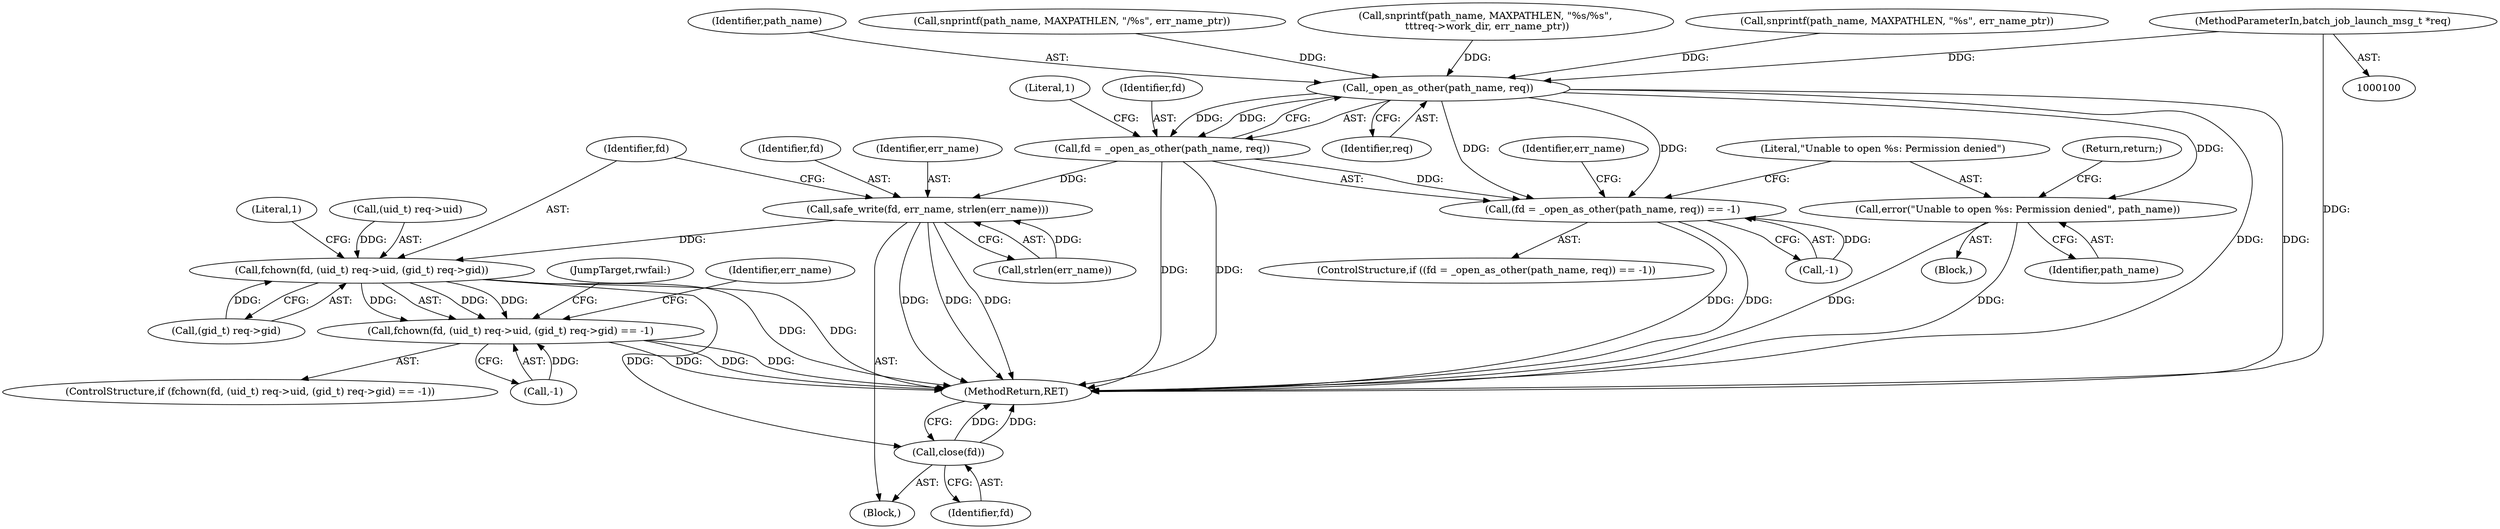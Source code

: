 digraph "0_slurm_92362a92fffe60187df61f99ab11c249d44120ee@pointer" {
"1000101" [label="(MethodParameterIn,batch_job_launch_msg_t *req)"];
"1000227" [label="(Call,_open_as_other(path_name, req))"];
"1000224" [label="(Call,(fd = _open_as_other(path_name, req)) == -1)"];
"1000225" [label="(Call,fd = _open_as_other(path_name, req))"];
"1000244" [label="(Call,safe_write(fd, err_name, strlen(err_name)))"];
"1000251" [label="(Call,fchown(fd, (uid_t) req->uid, (gid_t) req->gid))"];
"1000250" [label="(Call,fchown(fd, (uid_t) req->uid, (gid_t) req->gid) == -1)"];
"1000278" [label="(Call,close(fd))"];
"1000233" [label="(Call,error(\"Unable to open %s: Permission denied\", path_name))"];
"1000101" [label="(MethodParameterIn,batch_job_launch_msg_t *req)"];
"1000228" [label="(Identifier,path_name)"];
"1000246" [label="(Identifier,err_name)"];
"1000227" [label="(Call,_open_as_other(path_name, req))"];
"1000280" [label="(MethodReturn,RET)"];
"1000234" [label="(Literal,\"Unable to open %s: Permission denied\")"];
"1000245" [label="(Identifier,fd)"];
"1000229" [label="(Identifier,req)"];
"1000278" [label="(Call,close(fd))"];
"1000253" [label="(Call,(uid_t) req->uid)"];
"1000249" [label="(ControlStructure,if (fchown(fd, (uid_t) req->uid, (gid_t) req->gid) == -1))"];
"1000236" [label="(Return,return;)"];
"1000224" [label="(Call,(fd = _open_as_other(path_name, req)) == -1)"];
"1000226" [label="(Identifier,fd)"];
"1000218" [label="(Call,snprintf(path_name, MAXPATHLEN, \"/%s\", err_name_ptr))"];
"1000233" [label="(Call,error(\"Unable to open %s: Permission denied\", path_name))"];
"1000225" [label="(Call,fd = _open_as_other(path_name, req))"];
"1000277" [label="(JumpTarget,rwfail:)"];
"1000209" [label="(Call,snprintf(path_name, MAXPATHLEN, \"%s/%s\",\n \t\t\treq->work_dir, err_name_ptr))"];
"1000252" [label="(Identifier,fd)"];
"1000235" [label="(Identifier,path_name)"];
"1000244" [label="(Call,safe_write(fd, err_name, strlen(err_name)))"];
"1000267" [label="(Identifier,err_name)"];
"1000250" [label="(Call,fchown(fd, (uid_t) req->uid, (gid_t) req->gid) == -1)"];
"1000264" [label="(Literal,1)"];
"1000232" [label="(Block,)"];
"1000238" [label="(Identifier,err_name)"];
"1000258" [label="(Call,(gid_t) req->gid)"];
"1000199" [label="(Call,snprintf(path_name, MAXPATHLEN, \"%s\", err_name_ptr))"];
"1000231" [label="(Literal,1)"];
"1000230" [label="(Call,-1)"];
"1000247" [label="(Call,strlen(err_name))"];
"1000263" [label="(Call,-1)"];
"1000223" [label="(ControlStructure,if ((fd = _open_as_other(path_name, req)) == -1))"];
"1000103" [label="(Block,)"];
"1000279" [label="(Identifier,fd)"];
"1000251" [label="(Call,fchown(fd, (uid_t) req->uid, (gid_t) req->gid))"];
"1000101" -> "1000100"  [label="AST: "];
"1000101" -> "1000280"  [label="DDG: "];
"1000101" -> "1000227"  [label="DDG: "];
"1000227" -> "1000225"  [label="AST: "];
"1000227" -> "1000229"  [label="CFG: "];
"1000228" -> "1000227"  [label="AST: "];
"1000229" -> "1000227"  [label="AST: "];
"1000225" -> "1000227"  [label="CFG: "];
"1000227" -> "1000280"  [label="DDG: "];
"1000227" -> "1000280"  [label="DDG: "];
"1000227" -> "1000224"  [label="DDG: "];
"1000227" -> "1000224"  [label="DDG: "];
"1000227" -> "1000225"  [label="DDG: "];
"1000227" -> "1000225"  [label="DDG: "];
"1000209" -> "1000227"  [label="DDG: "];
"1000199" -> "1000227"  [label="DDG: "];
"1000218" -> "1000227"  [label="DDG: "];
"1000227" -> "1000233"  [label="DDG: "];
"1000224" -> "1000223"  [label="AST: "];
"1000224" -> "1000230"  [label="CFG: "];
"1000225" -> "1000224"  [label="AST: "];
"1000230" -> "1000224"  [label="AST: "];
"1000234" -> "1000224"  [label="CFG: "];
"1000238" -> "1000224"  [label="CFG: "];
"1000224" -> "1000280"  [label="DDG: "];
"1000224" -> "1000280"  [label="DDG: "];
"1000225" -> "1000224"  [label="DDG: "];
"1000230" -> "1000224"  [label="DDG: "];
"1000226" -> "1000225"  [label="AST: "];
"1000231" -> "1000225"  [label="CFG: "];
"1000225" -> "1000280"  [label="DDG: "];
"1000225" -> "1000280"  [label="DDG: "];
"1000225" -> "1000244"  [label="DDG: "];
"1000244" -> "1000103"  [label="AST: "];
"1000244" -> "1000247"  [label="CFG: "];
"1000245" -> "1000244"  [label="AST: "];
"1000246" -> "1000244"  [label="AST: "];
"1000247" -> "1000244"  [label="AST: "];
"1000252" -> "1000244"  [label="CFG: "];
"1000244" -> "1000280"  [label="DDG: "];
"1000244" -> "1000280"  [label="DDG: "];
"1000244" -> "1000280"  [label="DDG: "];
"1000247" -> "1000244"  [label="DDG: "];
"1000244" -> "1000251"  [label="DDG: "];
"1000251" -> "1000250"  [label="AST: "];
"1000251" -> "1000258"  [label="CFG: "];
"1000252" -> "1000251"  [label="AST: "];
"1000253" -> "1000251"  [label="AST: "];
"1000258" -> "1000251"  [label="AST: "];
"1000264" -> "1000251"  [label="CFG: "];
"1000251" -> "1000280"  [label="DDG: "];
"1000251" -> "1000280"  [label="DDG: "];
"1000251" -> "1000250"  [label="DDG: "];
"1000251" -> "1000250"  [label="DDG: "];
"1000251" -> "1000250"  [label="DDG: "];
"1000253" -> "1000251"  [label="DDG: "];
"1000258" -> "1000251"  [label="DDG: "];
"1000251" -> "1000278"  [label="DDG: "];
"1000250" -> "1000249"  [label="AST: "];
"1000250" -> "1000263"  [label="CFG: "];
"1000263" -> "1000250"  [label="AST: "];
"1000267" -> "1000250"  [label="CFG: "];
"1000277" -> "1000250"  [label="CFG: "];
"1000250" -> "1000280"  [label="DDG: "];
"1000250" -> "1000280"  [label="DDG: "];
"1000250" -> "1000280"  [label="DDG: "];
"1000263" -> "1000250"  [label="DDG: "];
"1000278" -> "1000103"  [label="AST: "];
"1000278" -> "1000279"  [label="CFG: "];
"1000279" -> "1000278"  [label="AST: "];
"1000280" -> "1000278"  [label="CFG: "];
"1000278" -> "1000280"  [label="DDG: "];
"1000278" -> "1000280"  [label="DDG: "];
"1000233" -> "1000232"  [label="AST: "];
"1000233" -> "1000235"  [label="CFG: "];
"1000234" -> "1000233"  [label="AST: "];
"1000235" -> "1000233"  [label="AST: "];
"1000236" -> "1000233"  [label="CFG: "];
"1000233" -> "1000280"  [label="DDG: "];
"1000233" -> "1000280"  [label="DDG: "];
}
